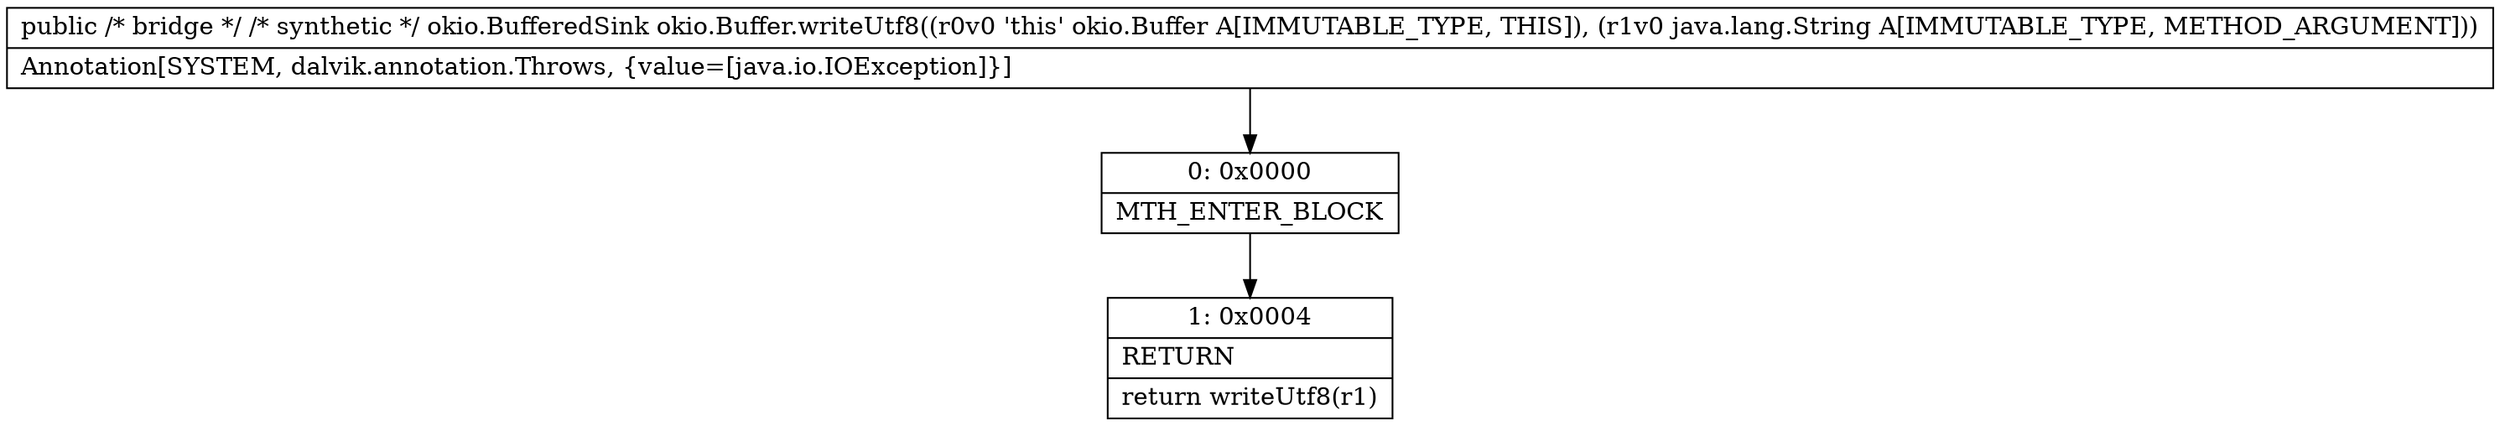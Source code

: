 digraph "CFG forokio.Buffer.writeUtf8(Ljava\/lang\/String;)Lokio\/BufferedSink;" {
Node_0 [shape=record,label="{0\:\ 0x0000|MTH_ENTER_BLOCK\l}"];
Node_1 [shape=record,label="{1\:\ 0x0004|RETURN\l|return writeUtf8(r1)\l}"];
MethodNode[shape=record,label="{public \/* bridge *\/ \/* synthetic *\/ okio.BufferedSink okio.Buffer.writeUtf8((r0v0 'this' okio.Buffer A[IMMUTABLE_TYPE, THIS]), (r1v0 java.lang.String A[IMMUTABLE_TYPE, METHOD_ARGUMENT]))  | Annotation[SYSTEM, dalvik.annotation.Throws, \{value=[java.io.IOException]\}]\l}"];
MethodNode -> Node_0;
Node_0 -> Node_1;
}

